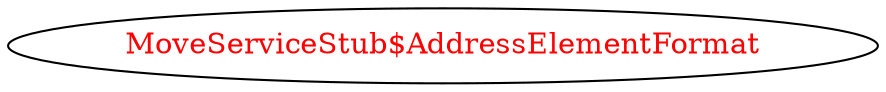 digraph dependencyGraph {
 concentrate=true;
 ranksep="2.0";
 rankdir="LR"; 
 splines="ortho";
"MoveServiceStub$AddressElementFormat" [fontcolor="red"];
}
